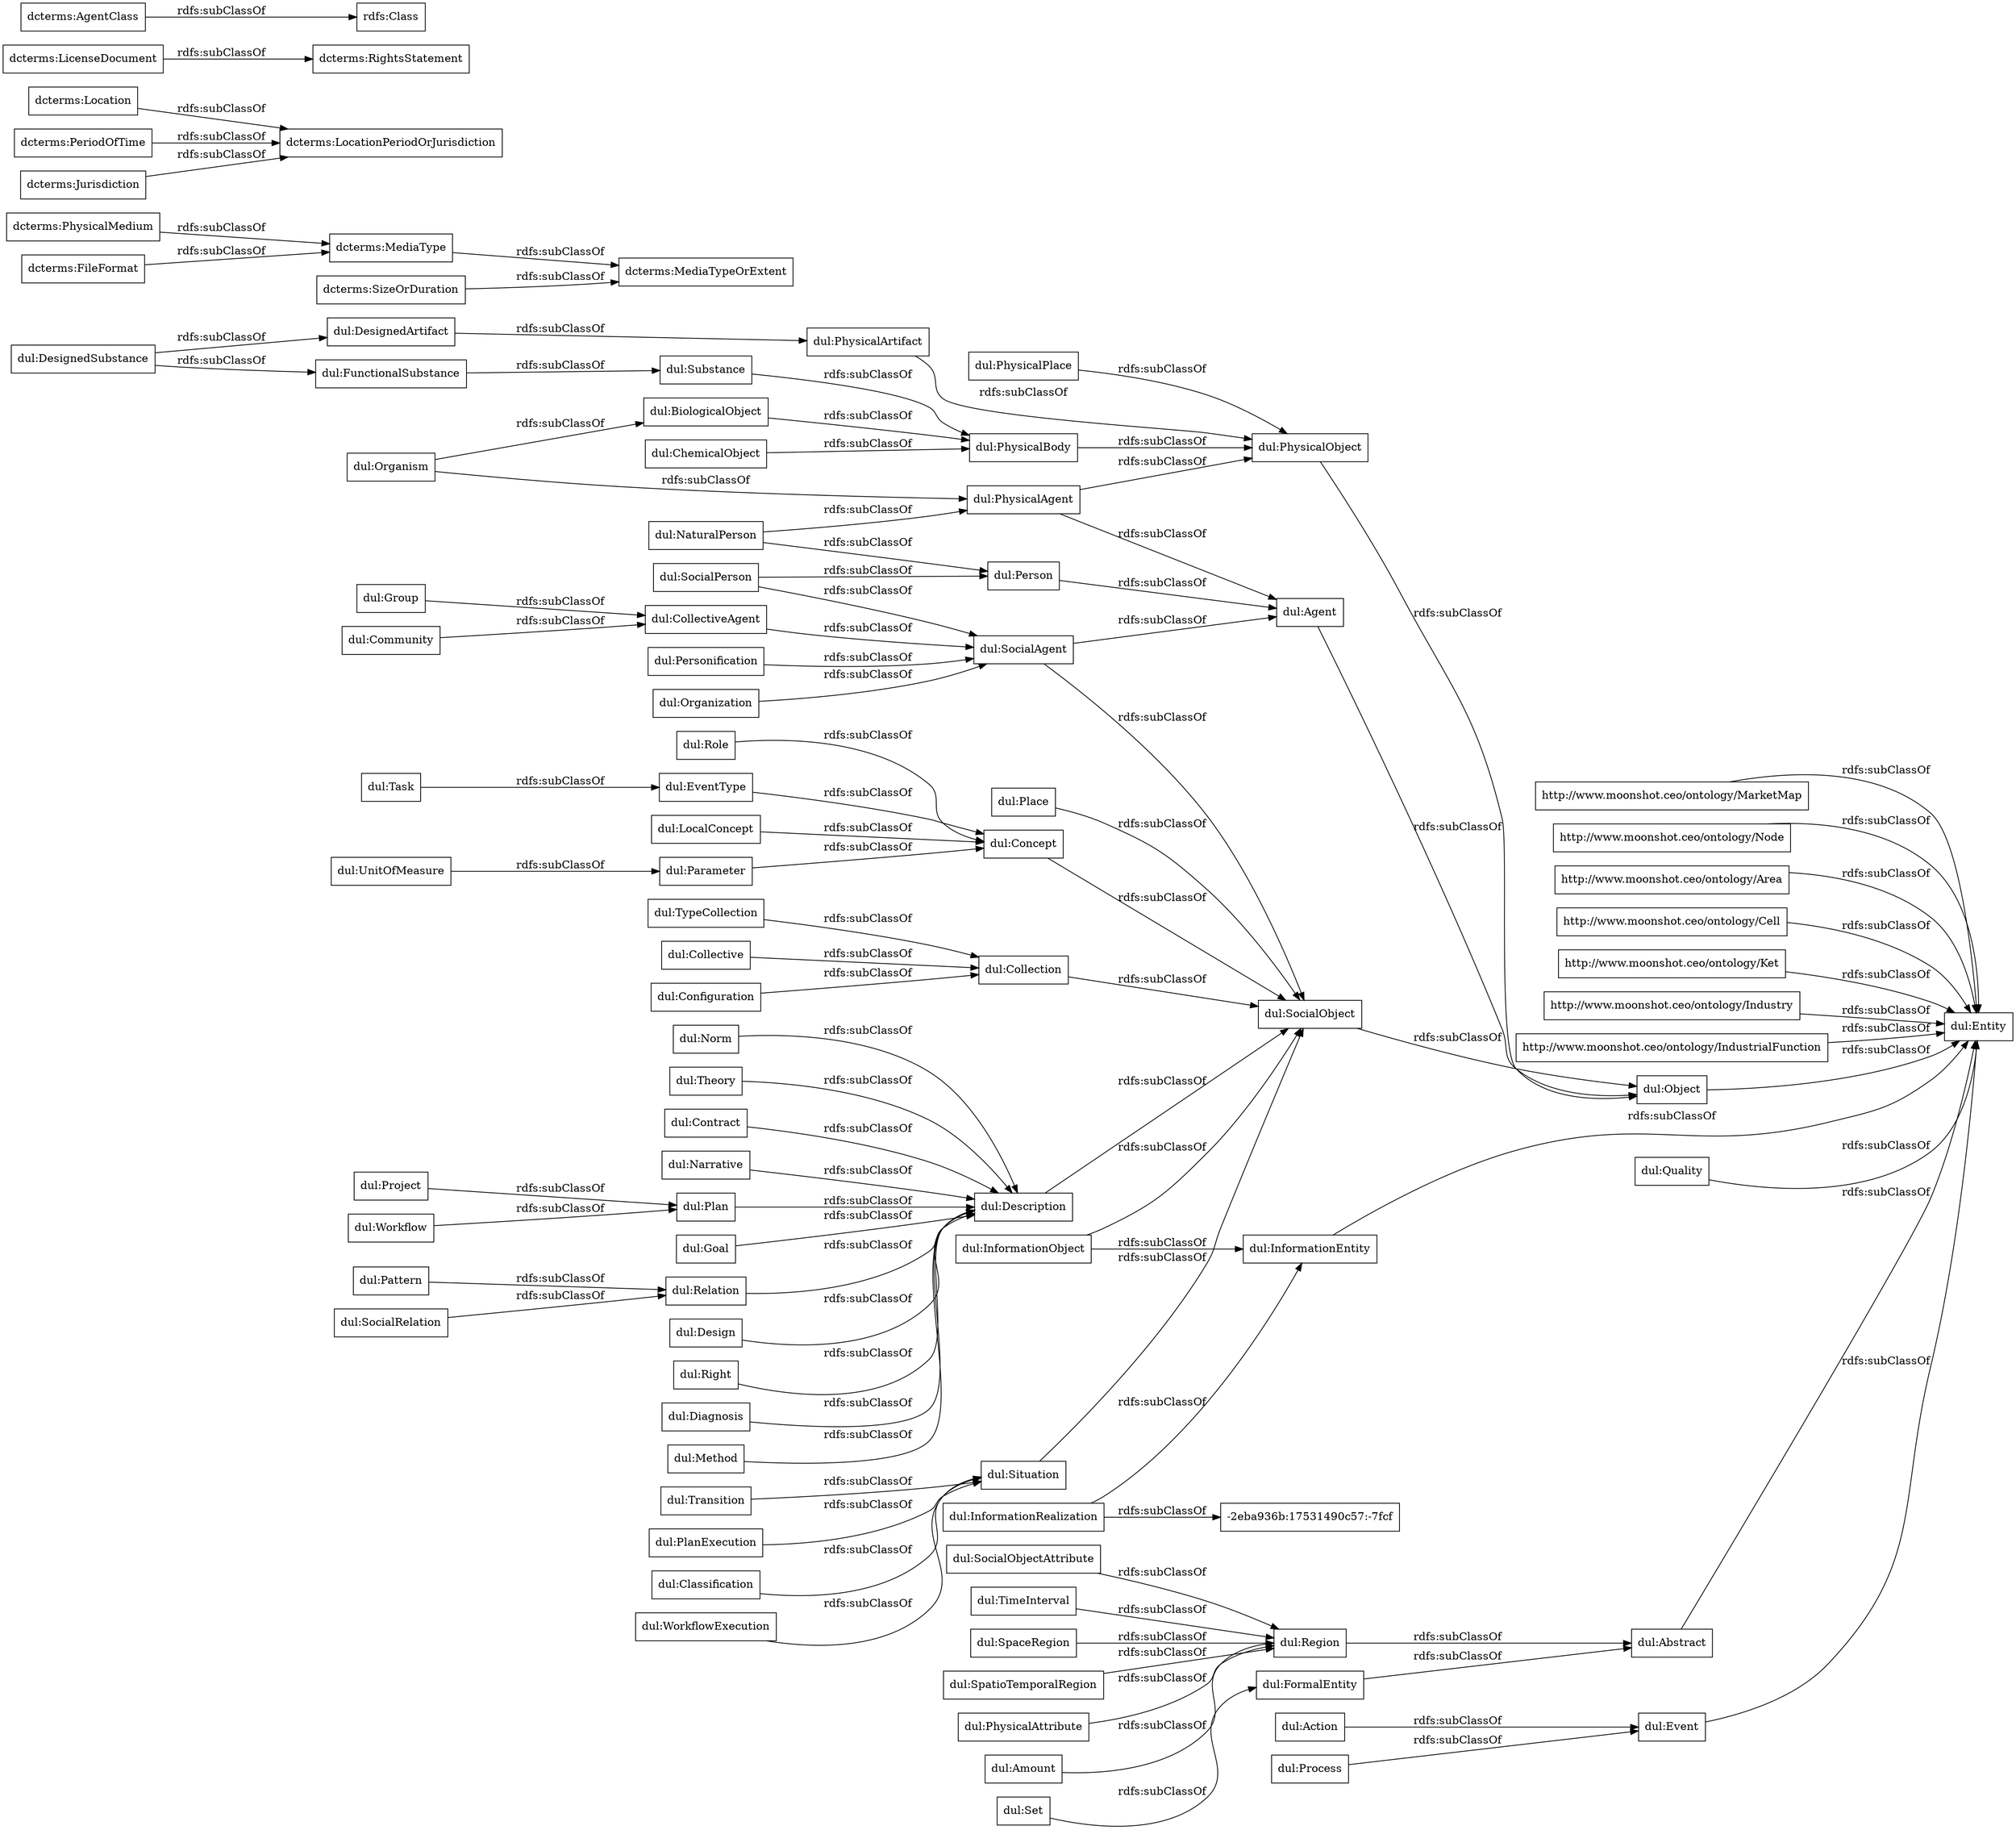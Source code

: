 digraph ar2dtool_diagram { 
rankdir=LR;
size="1000"
node [shape = rectangle, color="black"]; "http://www.moonshot.ceo/ontology/MarketMap" "dcterms:PhysicalMedium" "dcterms:Location" "dcterms:PeriodOfTime" "dcterms:FileFormat" "dcterms:MediaType" "http://www.moonshot.ceo/ontology/Node" "http://www.moonshot.ceo/ontology/Area" "http://www.moonshot.ceo/ontology/Cell" "dcterms:LicenseDocument" "dcterms:RightsStatement" "rdfs:Class" "dcterms:AgentClass" "dcterms:Jurisdiction" "http://www.moonshot.ceo/ontology/Ket" "dcterms:MediaTypeOrExtent" "http://www.moonshot.ceo/ontology/Industry" "http://www.moonshot.ceo/ontology/IndustrialFunction" "dcterms:SizeOrDuration" "dcterms:LocationPeriodOrJurisdiction" "dul:Goal" "dul:FormalEntity" "dul:EventType" "dul:PhysicalBody" "dul:Object" "dul:Description" "dul:PhysicalAgent" "dul:Relation" "dul:Role" "dul:Entity" "dul:Organism" "dul:Personification" "dul:Situation" "dul:UnitOfMeasure" "dul:Abstract" "dul:SocialPerson" "dul:Transition" "dul:Collective" "dul:CollectiveAgent" "dul:Amount" "dul:Plan" "dul:Design" "dul:Process" "-2eba936b:17531490c57:-7fcf" "dul:SocialObjectAttribute" "dul:Right" "dul:Task" "dul:DesignedSubstance" "dul:BiologicalObject" "dul:Place" "dul:Quality" "dul:Action" "dul:SocialAgent" "dul:Configuration" "dul:Project" "dul:PlanExecution" "dul:Pattern" "dul:Agent" "dul:Classification" "dul:Diagnosis" "dul:Parameter" "dul:WorkflowExecution" "dul:SocialObject" "dul:Group" "dul:Community" "dul:FunctionalSubstance" "dul:PhysicalPlace" "dul:Method" "dul:Concept" "dul:SocialRelation" "dul:Event" "dul:DesignedArtifact" "dul:TimeInterval" "dul:Person" "dul:TypeCollection" "dul:SpaceRegion" "dul:PhysicalObject" "dul:SpatioTemporalRegion" "dul:Norm" "dul:InformationRealization" "dul:Theory" "dul:PhysicalAttribute" "dul:NaturalPerson" "dul:Workflow" "dul:InformationObject" "dul:ChemicalObject" "dul:Contract" "dul:Narrative" "dul:Collection" "dul:Substance" "dul:Region" "dul:InformationEntity" "dul:PhysicalArtifact" "dul:Organization" "dul:Set" "dul:LocalConcept" ; /*classes style*/
	"dul:CollectiveAgent" -> "dul:SocialAgent" [ label = "rdfs:subClassOf" ];
	"dul:Region" -> "dul:Abstract" [ label = "rdfs:subClassOf" ];
	"dcterms:Jurisdiction" -> "dcterms:LocationPeriodOrJurisdiction" [ label = "rdfs:subClassOf" ];
	"dul:TypeCollection" -> "dul:Collection" [ label = "rdfs:subClassOf" ];
	"dul:PhysicalAttribute" -> "dul:Region" [ label = "rdfs:subClassOf" ];
	"dul:Organization" -> "dul:SocialAgent" [ label = "rdfs:subClassOf" ];
	"http://www.moonshot.ceo/ontology/Node" -> "dul:Entity" [ label = "rdfs:subClassOf" ];
	"dul:Configuration" -> "dul:Collection" [ label = "rdfs:subClassOf" ];
	"dul:Quality" -> "dul:Entity" [ label = "rdfs:subClassOf" ];
	"dul:Description" -> "dul:SocialObject" [ label = "rdfs:subClassOf" ];
	"dul:Community" -> "dul:CollectiveAgent" [ label = "rdfs:subClassOf" ];
	"dul:Method" -> "dul:Description" [ label = "rdfs:subClassOf" ];
	"dul:Concept" -> "dul:SocialObject" [ label = "rdfs:subClassOf" ];
	"dul:Object" -> "dul:Entity" [ label = "rdfs:subClassOf" ];
	"dul:Place" -> "dul:SocialObject" [ label = "rdfs:subClassOf" ];
	"dul:PhysicalArtifact" -> "dul:PhysicalObject" [ label = "rdfs:subClassOf" ];
	"dul:Organism" -> "dul:PhysicalAgent" [ label = "rdfs:subClassOf" ];
	"dul:Organism" -> "dul:BiologicalObject" [ label = "rdfs:subClassOf" ];
	"dul:Goal" -> "dul:Description" [ label = "rdfs:subClassOf" ];
	"dul:FunctionalSubstance" -> "dul:Substance" [ label = "rdfs:subClassOf" ];
	"dul:Role" -> "dul:Concept" [ label = "rdfs:subClassOf" ];
	"dul:Collective" -> "dul:Collection" [ label = "rdfs:subClassOf" ];
	"dul:InformationObject" -> "dul:SocialObject" [ label = "rdfs:subClassOf" ];
	"dul:InformationObject" -> "dul:InformationEntity" [ label = "rdfs:subClassOf" ];
	"dcterms:LicenseDocument" -> "dcterms:RightsStatement" [ label = "rdfs:subClassOf" ];
	"dul:UnitOfMeasure" -> "dul:Parameter" [ label = "rdfs:subClassOf" ];
	"dul:SocialObjectAttribute" -> "dul:Region" [ label = "rdfs:subClassOf" ];
	"dul:WorkflowExecution" -> "dul:Situation" [ label = "rdfs:subClassOf" ];
	"dul:Right" -> "dul:Description" [ label = "rdfs:subClassOf" ];
	"dul:Task" -> "dul:EventType" [ label = "rdfs:subClassOf" ];
	"dul:Set" -> "dul:FormalEntity" [ label = "rdfs:subClassOf" ];
	"dul:DesignedSubstance" -> "dul:FunctionalSubstance" [ label = "rdfs:subClassOf" ];
	"dul:DesignedSubstance" -> "dul:DesignedArtifact" [ label = "rdfs:subClassOf" ];
	"dul:SocialObject" -> "dul:Object" [ label = "rdfs:subClassOf" ];
	"dcterms:AgentClass" -> "rdfs:Class" [ label = "rdfs:subClassOf" ];
	"dul:Parameter" -> "dul:Concept" [ label = "rdfs:subClassOf" ];
	"dul:InformationRealization" -> "-2eba936b:17531490c57:-7fcf" [ label = "rdfs:subClassOf" ];
	"dul:InformationRealization" -> "dul:InformationEntity" [ label = "rdfs:subClassOf" ];
	"dul:Substance" -> "dul:PhysicalBody" [ label = "rdfs:subClassOf" ];
	"dul:Event" -> "dul:Entity" [ label = "rdfs:subClassOf" ];
	"dul:PhysicalAgent" -> "dul:PhysicalObject" [ label = "rdfs:subClassOf" ];
	"dul:PhysicalAgent" -> "dul:Agent" [ label = "rdfs:subClassOf" ];
	"http://www.moonshot.ceo/ontology/Area" -> "dul:Entity" [ label = "rdfs:subClassOf" ];
	"dul:Project" -> "dul:Plan" [ label = "rdfs:subClassOf" ];
	"dcterms:SizeOrDuration" -> "dcterms:MediaTypeOrExtent" [ label = "rdfs:subClassOf" ];
	"dul:PhysicalObject" -> "dul:Object" [ label = "rdfs:subClassOf" ];
	"dul:Situation" -> "dul:SocialObject" [ label = "rdfs:subClassOf" ];
	"dul:Action" -> "dul:Event" [ label = "rdfs:subClassOf" ];
	"dul:Design" -> "dul:Description" [ label = "rdfs:subClassOf" ];
	"dul:EventType" -> "dul:Concept" [ label = "rdfs:subClassOf" ];
	"dul:Classification" -> "dul:Situation" [ label = "rdfs:subClassOf" ];
	"http://www.moonshot.ceo/ontology/IndustrialFunction" -> "dul:Entity" [ label = "rdfs:subClassOf" ];
	"dul:Workflow" -> "dul:Plan" [ label = "rdfs:subClassOf" ];
	"dul:Pattern" -> "dul:Relation" [ label = "rdfs:subClassOf" ];
	"dul:Transition" -> "dul:Situation" [ label = "rdfs:subClassOf" ];
	"dul:Norm" -> "dul:Description" [ label = "rdfs:subClassOf" ];
	"dul:Person" -> "dul:Agent" [ label = "rdfs:subClassOf" ];
	"http://www.moonshot.ceo/ontology/Ket" -> "dul:Entity" [ label = "rdfs:subClassOf" ];
	"http://www.moonshot.ceo/ontology/Cell" -> "dul:Entity" [ label = "rdfs:subClassOf" ];
	"dul:Contract" -> "dul:Description" [ label = "rdfs:subClassOf" ];
	"dul:PhysicalPlace" -> "dul:PhysicalObject" [ label = "rdfs:subClassOf" ];
	"dcterms:MediaType" -> "dcterms:MediaTypeOrExtent" [ label = "rdfs:subClassOf" ];
	"dul:Relation" -> "dul:Description" [ label = "rdfs:subClassOf" ];
	"dul:SocialRelation" -> "dul:Relation" [ label = "rdfs:subClassOf" ];
	"dul:PlanExecution" -> "dul:Situation" [ label = "rdfs:subClassOf" ];
	"http://www.moonshot.ceo/ontology/MarketMap" -> "dul:Entity" [ label = "rdfs:subClassOf" ];
	"dul:LocalConcept" -> "dul:Concept" [ label = "rdfs:subClassOf" ];
	"dul:FormalEntity" -> "dul:Abstract" [ label = "rdfs:subClassOf" ];
	"dul:PhysicalBody" -> "dul:PhysicalObject" [ label = "rdfs:subClassOf" ];
	"http://www.moonshot.ceo/ontology/Industry" -> "dul:Entity" [ label = "rdfs:subClassOf" ];
	"dul:BiologicalObject" -> "dul:PhysicalBody" [ label = "rdfs:subClassOf" ];
	"dul:SocialPerson" -> "dul:SocialAgent" [ label = "rdfs:subClassOf" ];
	"dul:SocialPerson" -> "dul:Person" [ label = "rdfs:subClassOf" ];
	"dul:NaturalPerson" -> "dul:PhysicalAgent" [ label = "rdfs:subClassOf" ];
	"dul:NaturalPerson" -> "dul:Person" [ label = "rdfs:subClassOf" ];
	"dul:TimeInterval" -> "dul:Region" [ label = "rdfs:subClassOf" ];
	"dul:Collection" -> "dul:SocialObject" [ label = "rdfs:subClassOf" ];
	"dul:InformationEntity" -> "dul:Entity" [ label = "rdfs:subClassOf" ];
	"dul:SpatioTemporalRegion" -> "dul:Region" [ label = "rdfs:subClassOf" ];
	"dul:Personification" -> "dul:SocialAgent" [ label = "rdfs:subClassOf" ];
	"dul:DesignedArtifact" -> "dul:PhysicalArtifact" [ label = "rdfs:subClassOf" ];
	"dul:ChemicalObject" -> "dul:PhysicalBody" [ label = "rdfs:subClassOf" ];
	"dcterms:Location" -> "dcterms:LocationPeriodOrJurisdiction" [ label = "rdfs:subClassOf" ];
	"dul:Narrative" -> "dul:Description" [ label = "rdfs:subClassOf" ];
	"dul:Process" -> "dul:Event" [ label = "rdfs:subClassOf" ];
	"dcterms:PeriodOfTime" -> "dcterms:LocationPeriodOrJurisdiction" [ label = "rdfs:subClassOf" ];
	"dul:Theory" -> "dul:Description" [ label = "rdfs:subClassOf" ];
	"dul:Abstract" -> "dul:Entity" [ label = "rdfs:subClassOf" ];
	"dul:SpaceRegion" -> "dul:Region" [ label = "rdfs:subClassOf" ];
	"dul:Plan" -> "dul:Description" [ label = "rdfs:subClassOf" ];
	"dul:Group" -> "dul:CollectiveAgent" [ label = "rdfs:subClassOf" ];
	"dul:SocialAgent" -> "dul:SocialObject" [ label = "rdfs:subClassOf" ];
	"dul:SocialAgent" -> "dul:Agent" [ label = "rdfs:subClassOf" ];
	"dul:Diagnosis" -> "dul:Description" [ label = "rdfs:subClassOf" ];
	"dcterms:PhysicalMedium" -> "dcterms:MediaType" [ label = "rdfs:subClassOf" ];
	"dul:Agent" -> "dul:Object" [ label = "rdfs:subClassOf" ];
	"dcterms:FileFormat" -> "dcterms:MediaType" [ label = "rdfs:subClassOf" ];
	"dul:Amount" -> "dul:Region" [ label = "rdfs:subClassOf" ];

}
